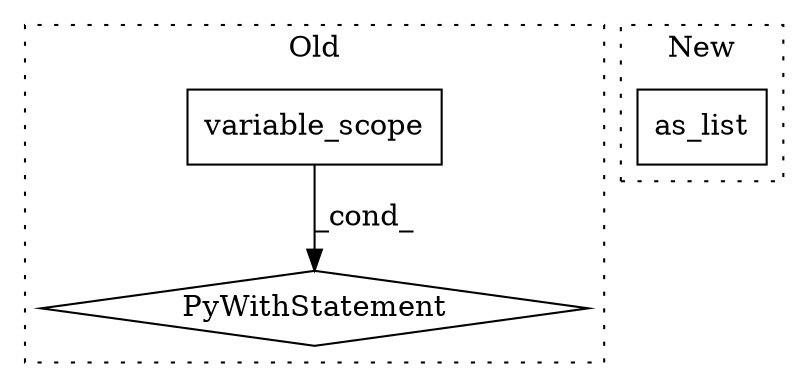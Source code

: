 digraph G {
subgraph cluster0 {
1 [label="PyWithStatement" a="104" s="606,662" l="10,2" shape="diamond"];
3 [label="variable_scope" a="32" s="627,661" l="15,1" shape="box"];
label = "Old";
style="dotted";
}
subgraph cluster1 {
2 [label="as_list" a="32" s="1510" l="9" shape="box"];
label = "New";
style="dotted";
}
3 -> 1 [label="_cond_"];
}